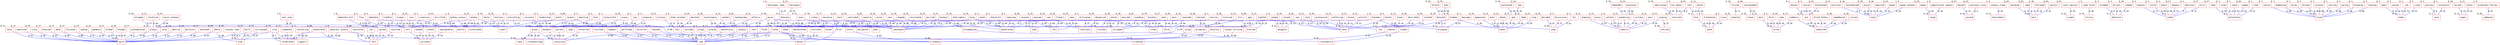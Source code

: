 strict graph  {
	wind	 [color=red,
		fontname=courier,
		shape=box,
		xlabel=0.29];
	earth	 [color=red,
		fontname=courier,
		shape=box,
		xlabel=0.69];
	wind -- earth	 [color=blue,
		fontname=courier,
		label=0.62];
	kabandha	 [color=red,
		fontname=courier,
		shape=box,
		xlabel=0.76];
	wandering	 [color=red,
		fontname=courier,
		shape=box,
		xlabel=0.31];
	kabandha -- wandering	 [color=blue,
		fontname=courier,
		label=0.59];
	sweetly	 [color=red,
		fontname=courier,
		shape=box,
		xlabel=0.31];
	wandering -- sweetly	 [color=blue,
		fontname=courier,
		label=0.15];
	afraid	 [color=red,
		fontname=courier,
		shape=box,
		xlabel=0.35];
	beloved	 [color=red,
		fontname=courier,
		shape=box,
		xlabel=0.29];
	afraid -- beloved	 [color=blue,
		fontname=courier,
		label=0.62];
	bringing	 [color=red,
		fontname=courier,
		shape=box,
		xlabel=0.3];
	beloved -- bringing	 [color=blue,
		fontname=courier,
		label=1.0];
	whole	 [color=red,
		fontname=courier,
		shape=box,
		xlabel=0.26];
	whole -- earth	 [color=blue,
		fontname=courier,
		label=0.62];
	army	 [color=red,
		fontname=courier,
		shape=box,
		xlabel=0.35];
	whole -- army	 [color=blue,
		fontname=courier,
		label=0.48];
	destroy	 [color=red,
		fontname=courier,
		shape=box,
		xlabel=0.29];
	destroy -- earth	 [color=blue,
		fontname=courier,
		label=0.62];
	married	 [color=red,
		fontname=courier,
		shape=box,
		xlabel=0.35];
	lakshmana	 [color=red,
		fontname=courier,
		shape=box,
		xlabel=0.67];
	married -- lakshmana	 [color=blue,
		fontname=courier,
		label=0.57];
	dont	 [color=red,
		fontname=courier,
		shape=box,
		xlabel=0.76];
	dont -- beloved	 [color=blue,
		fontname=courier,
		label=0.58];
	left	 [color=red,
		fontname=courier,
		shape=box,
		xlabel=0.34];
	returned	 [color=red,
		fontname=courier,
		shape=box,
		xlabel=0.35];
	left -- returned	 [color=blue,
		fontname=courier,
		label=0.6];
	form	 [color=red,
		fontname=courier,
		shape=box,
		xlabel=0.3];
	left -- form	 [color=blue,
		fontname=courier,
		label=0.63];
	bond	 [color=red,
		fontname=courier,
		shape=box,
		xlabel=0.3];
	form -- bond	 [color=blue,
		fontname=courier,
		label=0.18];
	ravanas	 [color=red,
		fontname=courier,
		shape=box,
		xlabel=0.85];
	fell	 [color=red,
		fontname=courier,
		shape=box,
		xlabel=0.35];
	ravanas -- fell	 [color=blue,
		fontname=courier,
		label=0.56];
	penetrated	 [color=red,
		fontname=courier,
		shape=box,
		xlabel=0.43];
	ravanas -- penetrated	 [color=blue,
		fontname=courier,
		label=0.5];
	take	 [color=red,
		fontname=courier,
		shape=box,
		xlabel=0.37];
	ravanas -- take	 [color=blue,
		fontname=courier,
		label=0.25];
	encounter	 [color=red,
		fontname=courier,
		shape=box,
		xlabel=0.26];
	encounter -- wandering	 [color=blue,
		fontname=courier,
		label=0.66];
	flying	 [color=red,
		fontname=courier,
		shape=box,
		xlabel=0.26];
	jeweled	 [color=red,
		fontname=courier,
		shape=box,
		xlabel=0.35];
	flying -- jeweled	 [color=blue,
		fontname=courier,
		label=0.71];
	sita	 [color=red,
		fontname=courier,
		shape=box,
		xlabel=0.76];
	sita -- earth	 [color=blue,
		fontname=courier,
		label=0.6];
	celebrated	 [color=red,
		fontname=courier,
		shape=box,
		xlabel=0.34];
	sita -- celebrated	 [color=blue,
		fontname=courier,
		label=0.3];
	support	 [color=red,
		fontname=courier,
		shape=box,
		xlabel=0.3];
	sita -- support	 [color=blue,
		fontname=courier,
		label=0.49];
	shurpanakha	 [color=red,
		fontname=courier,
		shape=box,
		xlabel=0.84];
	claws	 [color=red,
		fontname=courier,
		shape=box,
		xlabel=0.26];
	shurpanakha -- claws	 [color=blue,
		fontname=courier,
		label=0.42];
	declares	 [color=red,
		fontname=courier,
		shape=box,
		xlabel=0.26];
	declares -- earth	 [color=blue,
		fontname=courier,
		label=0.62];
	passed	 [color=red,
		fontname=courier,
		shape=box,
		xlabel=0.35];
	passed -- fell	 [color=blue,
		fontname=courier,
		label=0.64];
	imprisoned	 [color=red,
		fontname=courier,
		shape=box,
		xlabel=0.35];
	imprisoned -- returned	 [color=blue,
		fontname=courier,
		label=0.59];
	"hut empty"	 [color=red,
		fontname=courier,
		shape=box,
		xlabel=1.0];
	"hut empty" -- returned	 [color=blue,
		fontname=courier,
		label=0.62];
	flowers	 [color=red,
		fontname=courier,
		shape=box,
		xlabel=0.29];
	flowers -- fell	 [color=blue,
		fontname=courier,
		label=0.64];
	upon	 [color=red,
		fontname=courier,
		shape=box,
		xlabel=0.29];
	upon -- fell	 [color=blue,
		fontname=courier,
		label=0.64];
	king	 [color=red,
		fontname=courier,
		shape=box,
		xlabel=0.26];
	king -- lakshmana	 [color=blue,
		fontname=courier,
		label=0.39];
	king -- penetrated	 [color=blue,
		fontname=courier,
		label=0.52];
	stripped	 [color=red,
		fontname=courier,
		shape=box,
		xlabel=0.36];
	king -- stripped	 [color=blue,
		fontname=courier,
		label=0.34];
	accepted	 [color=red,
		fontname=courier,
		shape=box,
		xlabel=0.36];
	king -- accepted	 [color=blue,
		fontname=courier,
		label=0.34];
	delighted	 [color=red,
		fontname=courier,
		shape=box,
		xlabel=0.34];
	king -- delighted	 [color=blue,
		fontname=courier,
		label=0.4];
	always	 [color=red,
		fontname=courier,
		shape=box,
		xlabel=0.31];
	king -- always	 [color=blue,
		fontname=courier,
		label=0.69];
	always -- earth	 [color=blue,
		fontname=courier,
		label=0.86];
	die	 [color=red,
		fontname=courier,
		shape=box,
		xlabel=0.33];
	committed	 [color=red,
		fontname=courier,
		shape=box,
		xlabel=0.36];
	die -- committed	 [color=blue,
		fontname=courier,
		label=0.34];
	alone	 [color=red,
		fontname=courier,
		shape=box,
		xlabel=0.28];
	alone -- stripped	 [color=blue,
		fontname=courier,
		label=0.37];
	clothed	 [color=red,
		fontname=courier,
		shape=box,
		xlabel=0.36];
	alone -- clothed	 [color=blue,
		fontname=courier,
		label=0.37];
	mistress	 [color=red,
		fontname=courier,
		shape=box,
		xlabel=0.31];
	maid	 [color=red,
		fontname=courier,
		shape=box,
		xlabel=0.36];
	mistress -- maid	 [color=blue,
		fontname=courier,
		label=0.4];
	hunchbacked	 [color=red,
		fontname=courier,
		shape=box,
		xlabel=0.36];
	hunchbacked -- maid	 [color=blue,
		fontname=courier,
		label=0.34];
	begin	 [color=red,
		fontname=courier,
		shape=box,
		xlabel=0.28];
	reign	 [color=red,
		fontname=courier,
		shape=box,
		xlabel=0.28];
	begin -- reign	 [color=blue,
		fontname=courier,
		label=0.39];
	place	 [color=red,
		fontname=courier,
		shape=box,
		xlabel=0.28];
	place -- maid	 [color=blue,
		fontname=courier,
		label=0.33];
	beyond	 [color=red,
		fontname=courier,
		shape=box,
		xlabel=0.53];
	ascend	 [color=red,
		fontname=courier,
		shape=box,
		xlabel=0.28];
	beyond -- ascend	 [color=blue,
		fontname=courier,
		label=0.33];
	dasharatha	 [color=red,
		fontname=courier,
		shape=box,
		xlabel=0.86];
	dasharatha -- celebrated	 [color=blue,
		fontname=courier,
		label=0.3];
	felt	 [color=red,
		fontname=courier,
		shape=box,
		xlabel=0.36];
	dasharatha -- felt	 [color=blue,
		fontname=courier,
		label=0.34];
	suddenly	 [color=red,
		fontname=courier,
		shape=box,
		xlabel=0.31];
	suddenly -- committed	 [color=blue,
		fontname=courier,
		label=0.34];
	arrow	 [color=red,
		fontname=courier,
		shape=box,
		xlabel=0.31];
	suddenly -- arrow	 [color=blue,
		fontname=courier,
		label=0.39];
	insisted	 [color=red,
		fontname=courier,
		shape=box,
		xlabel=0.36];
	mother	 [color=red,
		fontname=courier,
		shape=box,
		xlabel=0.51];
	insisted -- mother	 [color=blue,
		fontname=courier,
		label=0.41];
	resolved	 [color=red,
		fontname=courier,
		shape=box,
		xlabel=0.36];
	resolved -- felt	 [color=blue,
		fontname=courier,
		label=0.34];
	vasishtha	 [color=red,
		fontname=courier,
		shape=box,
		xlabel=0.88];
	vasishtha -- felt	 [color=blue,
		fontname=courier,
		label=0.34];
	mourned	 [color=red,
		fontname=courier,
		shape=box,
		xlabel=0.36];
	mourned -- stripped	 [color=blue,
		fontname=courier,
		label=0.34];
	keep	 [color=red,
		fontname=courier,
		shape=box,
		xlabel=0.36];
	keep -- mother	 [color=blue,
		fontname=courier,
		label=0.35];
	"blind father"	 [color=red,
		fontname=courier,
		shape=box,
		xlabel=1.0];
	"blind father" -- committed	 [color=blue,
		fontname=courier,
		label=0.34];
	"uneasy sleep"	 [color=red,
		fontname=courier,
		shape=box,
		xlabel=1.0];
	banishment	 [color=red,
		fontname=courier,
		shape=box,
		xlabel=0.31];
	"uneasy sleep" -- banishment	 [color=blue,
		fontname=courier,
		label=0.34];
	caused	 [color=red,
		fontname=courier,
		shape=box,
		xlabel=0.33];
	caused -- felt	 [color=blue,
		fontname=courier,
		label=0.34];
	hill	 [color=red,
		fontname=courier,
		shape=box,
		xlabel=0.37];
	surveyed	 [color=red,
		fontname=courier,
		shape=box,
		xlabel=0.43];
	hill -- surveyed	 [color=blue,
		fontname=courier,
		label=0.55];
	"everyone lives"	 [color=red,
		fontname=courier,
		shape=box,
		xlabel=0.32];
	"everyone lives" -- ascend	 [color=blue,
		fontname=courier,
		label=0.4];
	satyavan	 [color=red,
		fontname=courier,
		shape=box,
		xlabel=0.83];
	must	 [color=red,
		fontname=courier,
		shape=box,
		xlabel=0.28];
	satyavan -- must	 [color=blue,
		fontname=courier,
		label=0.33];
	ayodhya	 [color=red,
		fontname=courier,
		shape=box,
		xlabel=0.67];
	ayodhya -- stripped	 [color=blue,
		fontname=courier,
		label=0.33];
	ruled	 [color=red,
		fontname=courier,
		shape=box,
		xlabel=0.3];
	ayodhya -- ruled	 [color=blue,
		fontname=courier,
		label=0.39];
	reported	 [color=red,
		fontname=courier,
		shape=box,
		xlabel=0.36];
	reported -- maid	 [color=blue,
		fontname=courier,
		label=0.34];
	yama	 [color=red,
		fontname=courier,
		shape=box,
		xlabel=0.83];
	yama -- must	 [color=blue,
		fontname=courier,
		label=0.31];
	went	 [color=red,
		fontname=courier,
		shape=box,
		xlabel=0.27];
	went -- stripped	 [color=blue,
		fontname=courier,
		label=0.34];
	forth	 [color=red,
		fontname=courier,
		shape=box,
		xlabel=0.34];
	went -- forth	 [color=blue,
		fontname=courier,
		label=0.64];
	affairs	 [color=red,
		fontname=courier,
		shape=box,
		xlabel=0.31];
	placed	 [color=red,
		fontname=courier,
		shape=box,
		xlabel=0.27];
	affairs -- placed	 [color=blue,
		fontname=courier,
		label=0.45];
	had	 [color=red,
		fontname=courier,
		shape=box,
		xlabel=0.48];
	placed -- had	 [color=blue,
		fontname=courier,
		label=1.0];
	kausalya	 [color=red,
		fontname=courier,
		shape=box,
		xlabel=0.77];
	kausalya -- lakshmana	 [color=blue,
		fontname=courier,
		label=0.52];
	kausalya -- mother	 [color=blue,
		fontname=courier,
		label=0.33];
	learned	 [color=red,
		fontname=courier,
		shape=box,
		xlabel=0.36];
	learned -- accepted	 [color=blue,
		fontname=courier,
		label=0.33];
	remembered	 [color=red,
		fontname=courier,
		shape=box,
		xlabel=0.36];
	remembered -- committed	 [color=blue,
		fontname=courier,
		label=0.34];
	"magnificent speech"	 [color=red,
		fontname=courier,
		shape=box,
		xlabel=1.0];
	"magnificent speech" -- reign	 [color=blue,
		fontname=courier,
		label=0.34];
	sovereignty	 [color=red,
		fontname=courier,
		shape=box,
		xlabel=0.28];
	sovereignty -- placed	 [color=blue,
		fontname=courier,
		label=0.42];
	followed	 [color=red,
		fontname=courier,
		shape=box,
		xlabel=0.36];
	followed -- must	 [color=blue,
		fontname=courier,
		label=0.34];
	bharata	 [color=red,
		fontname=courier,
		shape=box,
		xlabel=0.6];
	bharata -- lakshmana	 [color=blue,
		fontname=courier,
		label=0.39];
	dasharathas	 [color=red,
		fontname=courier,
		shape=box,
		xlabel=0.73];
	bharata -- dasharathas	 [color=blue,
		fontname=courier,
		label=0.32];
	sandals	 [color=red,
		fontname=courier,
		shape=box,
		xlabel=0.31];
	sandals -- placed	 [color=blue,
		fontname=courier,
		label=0.39];
	nandigrama	 [color=red,
		fontname=courier,
		shape=box,
		xlabel=0.83];
	nandigrama -- placed	 [color=blue,
		fontname=courier,
		label=0.33];
	queen	 [color=red,
		fontname=courier,
		shape=box,
		xlabel=0.53];
	queen -- maid	 [color=blue,
		fontname=courier,
		label=0.34];
	was	 [color=red,
		fontname=courier,
		shape=box,
		xlabel=0.42];
	was -- accepted	 [color=blue,
		fontname=courier,
		label=0.34];
	daughter	 [color=red,
		fontname=courier,
		shape=box,
		xlabel=0.42];
	was -- daughter	 [color=blue,
		fontname=courier,
		label=0.33];
	mate	 [color=red,
		fontname=courier,
		shape=box,
		xlabel=0.31];
	was -- mate	 [color=blue,
		fontname=courier,
		label=0.27];
	set	 [color=red,
		fontname=courier,
		shape=box,
		xlabel=0.3];
	was -- set	 [color=blue,
		fontname=courier,
		label=1.0];
	tortured	 [color=red,
		fontname=courier,
		shape=box,
		xlabel=0.36];
	tortured -- accepted	 [color=blue,
		fontname=courier,
		label=0.34];
	gives	 [color=red,
		fontname=courier,
		shape=box,
		xlabel=0.28];
	gives -- delighted	 [color=blue,
		fontname=courier,
		label=0.39];
	gives -- placed	 [color=blue,
		fontname=courier,
		label=0.36];
	kusha	 [color=red,
		fontname=courier,
		shape=box,
		xlabel=0.87];
	gives -- kusha	 [color=blue,
		fontname=courier,
		label=0.86];
	erected	 [color=red,
		fontname=courier,
		shape=box,
		xlabel=0.37];
	gives -- erected	 [color=blue,
		fontname=courier,
		label=0.64];
	"queen kaikeyi"	 [color=red,
		fontname=courier,
		shape=box,
		xlabel=1.0];
	"queen kaikeyi" -- maid	 [color=blue,
		fontname=courier,
		label=0.34];
	savitri	 [color=red,
		fontname=courier,
		shape=box,
		xlabel=0.83];
	savitri -- must	 [color=blue,
		fontname=courier,
		label=0.32];
	returns	 [color=red,
		fontname=courier,
		shape=box,
		xlabel=0.3];
	returns -- bringing	 [color=blue,
		fontname=courier,
		label=0.53];
	returns -- placed	 [color=blue,
		fontname=courier,
		label=0.35];
	cursed	 [color=red,
		fontname=courier,
		shape=box,
		xlabel=0.36];
	cursed -- committed	 [color=blue,
		fontname=courier,
		label=0.34];
	son	 [color=red,
		fontname=courier,
		shape=box,
		xlabel=0.26];
	son -- felt	 [color=blue,
		fontname=courier,
		label=0.34];
	great	 [color=red,
		fontname=courier,
		shape=box,
		xlabel=0.26];
	rishyashringa	 [color=red,
		fontname=courier,
		shape=box,
		xlabel=0.83];
	great -- rishyashringa	 [color=blue,
		fontname=courier,
		label=0.66];
	lava	 [color=red,
		fontname=courier,
		shape=box,
		xlabel=0.64];
	great -- lava	 [color=blue,
		fontname=courier,
		label=0.89];
	rejoicing	 [color=red,
		fontname=courier,
		shape=box,
		xlabel=0.31];
	great -- rejoicing	 [color=blue,
		fontname=courier,
		label=0.61];
	"court advisor"	 [color=red,
		fontname=courier,
		shape=box,
		xlabel=0.81];
	urged	 [color=red,
		fontname=courier,
		shape=box,
		xlabel=0.31];
	"court advisor" -- urged	 [color=blue,
		fontname=courier,
		label=0.39];
	kaikeyi	 [color=red,
		fontname=courier,
		shape=box,
		xlabel=0.72];
	kaikeyi -- lakshmana	 [color=blue,
		fontname=courier,
		label=0.39];
	kosalas	 [color=red,
		fontname=courier,
		shape=box,
		xlabel=0.79];
	kosalas -- ruled	 [color=blue,
		fontname=courier,
		label=0.39];
	videha	 [color=red,
		fontname=courier,
		shape=box,
		xlabel=0.83];
	vishvamitra	 [color=red,
		fontname=courier,
		shape=box,
		xlabel=0.91];
	videha -- vishvamitra	 [color=blue,
		fontname=courier,
		label=0.39];
	"elder brother"	 [color=red,
		fontname=courier,
		shape=box,
		xlabel=1.0];
	four	 [color=red,
		fontname=courier,
		shape=box,
		xlabel=0.31];
	"elder brother" -- four	 [color=blue,
		fontname=courier,
		label=0.39];
	four -- had	 [color=blue,
		fontname=courier,
		label=0.53];
	were	 [color=red,
		fontname=courier,
		shape=box,
		xlabel=0.65];
	were -- forth	 [color=blue,
		fontname=courier,
		label=0.34];
	devoted	 [color=red,
		fontname=courier,
		shape=box,
		xlabel=0.34];
	devoted -- four	 [color=blue,
		fontname=courier,
		label=0.39];
	vishnu	 [color=red,
		fontname=courier,
		shape=box,
		xlabel=0.78];
	vishnu -- lakshmana	 [color=blue,
		fontname=courier,
		label=0.29];
	vishnu -- kusha	 [color=blue,
		fontname=courier,
		label=0.85];
	lanka	 [color=red,
		fontname=courier,
		shape=box,
		xlabel=0.79];
	lanka -- had	 [color=blue,
		fontname=courier,
		label=0.51];
	lanka -- rejoicing	 [color=blue,
		fontname=courier,
		label=0.09];
	troubled	 [color=red,
		fontname=courier,
		shape=box,
		xlabel=0.34];
	lanka -- troubled	 [color=blue,
		fontname=courier,
		label=0.1];
	vindhya	 [color=red,
		fontname=courier,
		shape=box,
		xlabel=0.84];
	lanka -- vindhya	 [color=blue,
		fontname=courier,
		label=0.68];
	raised	 [color=red,
		fontname=courier,
		shape=box,
		xlabel=0.34];
	raised -- daughter	 [color=blue,
		fontname=courier,
		label=0.39];
	shatrughna	 [color=red,
		fontname=courier,
		shape=box,
		xlabel=0.78];
	shatrughna -- lakshmana	 [color=blue,
		fontname=courier,
		label=0.39];
	bore	 [color=red,
		fontname=courier,
		shape=box,
		xlabel=0.42];
	bore -- lakshmana	 [color=blue,
		fontname=courier,
		label=0.4];
	"come forth"	 [color=red,
		fontname=courier,
		shape=box,
		xlabel=1.0];
	furrow	 [color=red,
		fontname=courier,
		shape=box,
		xlabel=0.54];
	"come forth" -- furrow	 [color=blue,
		fontname=courier,
		label=0.39];
	fire	 [color=red,
		fontname=courier,
		shape=box,
		xlabel=0.31];
	fire -- had	 [color=blue,
		fontname=courier,
		label=0.39];
	fire -- erected	 [color=blue,
		fontname=courier,
		label=0.32];
	janaka	 [color=red,
		fontname=courier,
		shape=box,
		xlabel=1.0];
	janaka -- daughter	 [color=blue,
		fontname=courier,
		label=0.19];
	concluded	 [color=red,
		fontname=courier,
		shape=box,
		xlabel=0.34];
	concluded -- lakshmana	 [color=blue,
		fontname=courier,
		label=0.58];
	possessed	 [color=red,
		fontname=courier,
		shape=box,
		xlabel=0.34];
	god	 [color=red,
		fontname=courier,
		shape=box,
		xlabel=0.31];
	possessed -- god	 [color=blue,
		fontname=courier,
		label=0.39];
	meter	 [color=red,
		fontname=courier,
		shape=box,
		xlabel=0.31];
	god -- meter	 [color=blue,
		fontname=courier,
		label=0.39];
	sumitra	 [color=red,
		fontname=courier,
		shape=box,
		xlabel=0.83];
	sumitra -- lakshmana	 [color=blue,
		fontname=courier,
		label=0.39];
	rewarded	 [color=red,
		fontname=courier,
		shape=box,
		xlabel=0.34];
	rewarded -- forth	 [color=blue,
		fontname=courier,
		label=0.44];
	wives	 [color=red,
		fontname=courier,
		shape=box,
		xlabel=0.34];
	wives -- lakshmana	 [color=blue,
		fontname=courier,
		label=0.58];
	divided	 [color=red,
		fontname=courier,
		shape=box,
		xlabel=0.34];
	divided -- had	 [color=blue,
		fontname=courier,
		label=0.39];
	heaven	 [color=red,
		fontname=courier,
		shape=box,
		xlabel=0.34];
	heaven -- troubled	 [color=blue,
		fontname=courier,
		label=0.37];
	sons	 [color=red,
		fontname=courier,
		shape=box,
		xlabel=0.34];
	sons -- lakshmana	 [color=blue,
		fontname=courier,
		label=0.88];
	princes	 [color=red,
		fontname=courier,
		shape=box,
		xlabel=0.53];
	princes -- four	 [color=blue,
		fontname=courier,
		label=0.37];
	bow	 [color=red,
		fontname=courier,
		shape=box,
		xlabel=0.34];
	bow -- god	 [color=blue,
		fontname=courier,
		label=0.39];
	incarnated	 [color=red,
		fontname=courier,
		shape=box,
		xlabel=0.34];
	incarnated -- lakshmana	 [color=blue,
		fontname=courier,
		label=0.88];
	summoned	 [color=red,
		fontname=courier,
		shape=box,
		xlabel=0.37];
	summoned -- celebrated	 [color=blue,
		fontname=courier,
		label=0.29];
	accompanied	 [color=red,
		fontname=courier,
		shape=box,
		xlabel=0.37];
	accompanied -- vishvamitra	 [color=blue,
		fontname=courier,
		label=0.38];
	monkeys	 [color=red,
		fontname=courier,
		shape=box,
		xlabel=0.43];
	monkeys -- rejoicing	 [color=blue,
		fontname=courier,
		label=0.34];
	bade	 [color=red,
		fontname=courier,
		shape=box,
		xlabel=0.31];
	bade -- meter	 [color=blue,
		fontname=courier,
		label=0.39];
	hopping	 [color=red,
		fontname=courier,
		shape=box,
		xlabel=0.31];
	hopping -- sweetly	 [color=blue,
		fontname=courier,
		label=0.25];
	grass	 [color=red,
		fontname=courier,
		shape=box,
		xlabel=0.31];
	grass -- sweetly	 [color=blue,
		fontname=courier,
		label=0.25];
	pronounced	 [color=red,
		fontname=courier,
		shape=box,
		xlabel=0.44];
	pronounced -- mate	 [color=blue,
		fontname=courier,
		label=0.39];
	sing	 [color=red,
		fontname=courier,
		shape=box,
		xlabel=0.31];
	sing -- meter	 [color=blue,
		fontname=courier,
		label=0.39];
	weltering	 [color=red,
		fontname=courier,
		shape=box,
		xlabel=0.31];
	weltering -- mate	 [color=blue,
		fontname=courier,
		label=0.16];
	valmiki	 [color=red,
		fontname=courier,
		shape=box,
		xlabel=1.0];
	valmiki -- sweetly	 [color=blue,
		fontname=courier,
		label=0.0];
	male	 [color=red,
		fontname=courier,
		shape=box,
		xlabel=0.31];
	male -- arrow	 [color=blue,
		fontname=courier,
		label=0.39];
	blood	 [color=red,
		fontname=courier,
		shape=box,
		xlabel=0.31];
	blood -- mate	 [color=blue,
		fontname=courier,
		label=0.21];
	appeared	 [color=red,
		fontname=courier,
		shape=box,
		xlabel=0.34];
	appeared -- meter	 [color=blue,
		fontname=courier,
		label=1.0];
	singing	 [color=red,
		fontname=courier,
		shape=box,
		xlabel=0.31];
	singing -- sweetly	 [color=blue,
		fontname=courier,
		label=0.25];
	noticed	 [color=red,
		fontname=courier,
		shape=box,
		xlabel=0.44];
	singing -- noticed	 [color=blue,
		fontname=courier,
		label=0.25];
	bird	 [color=red,
		fontname=courier,
		shape=box,
		xlabel=0.4];
	bird -- arrow	 [color=blue,
		fontname=courier,
		label=0.39];
	pitiful	 [color=red,
		fontname=courier,
		shape=box,
		xlabel=0.31];
	pitiful -- mate	 [color=blue,
		fontname=courier,
		label=0.32];
	curlews	 [color=red,
		fontname=courier,
		shape=box,
		xlabel=0.31];
	curlews -- sweetly	 [color=blue,
		fontname=courier,
		label=0.26];
	hunter	 [color=red,
		fontname=courier,
		shape=box,
		xlabel=0.4];
	hunter -- mate	 [color=blue,
		fontname=courier,
		label=0.39];
	came	 [color=red,
		fontname=courier,
		shape=box,
		xlabel=0.44];
	came -- arrow	 [color=blue,
		fontname=courier,
		label=0.39];
	tones	 [color=red,
		fontname=courier,
		shape=box,
		xlabel=0.31];
	tones -- mate	 [color=blue,
		fontname=courier,
		label=0.34];
	poet	 [color=red,
		fontname=courier,
		shape=box,
		xlabel=0.31];
	poet -- meter	 [color=blue,
		fontname=courier,
		label=0.39];
	deeds	 [color=red,
		fontname=courier,
		shape=box,
		xlabel=0.31];
	deeds -- meter	 [color=blue,
		fontname=courier,
		label=0.39];
	pair	 [color=red,
		fontname=courier,
		shape=box,
		xlabel=0.31];
	pair -- sweetly	 [color=blue,
		fontname=courier,
		label=0.33];
	pity	 [color=red,
		fontname=courier,
		shape=box,
		xlabel=0.31];
	pity -- mate	 [color=blue,
		fontname=courier,
		label=0.35];
	brahma	 [color=red,
		fontname=courier,
		shape=box,
		xlabel=0.78];
	brahma -- meter	 [color=blue,
		fontname=courier,
		label=0.26];
	brahma -- heaven	 [color=blue,
		fontname=courier,
		label=0.84];
	mouth	 [color=red,
		fontname=courier,
		shape=box,
		xlabel=0.31];
	mouth -- form	 [color=blue,
		fontname=courier,
		label=0.39];
	kingdom	 [color=red,
		fontname=courier,
		shape=box,
		xlabel=0.3];
	dominion	 [color=red,
		fontname=courier,
		shape=box,
		xlabel=0.3];
	kingdom -- dominion	 [color=blue,
		fontname=courier,
		label=0.0];
	ravana	 [color=red,
		fontname=courier,
		shape=box,
		xlabel=0.84];
	ravana -- always	 [color=blue,
		fontname=courier,
		label=0.18];
	ravana -- vindhya	 [color=blue,
		fontname=courier,
		label=0.68];
	helpless	 [color=red,
		fontname=courier,
		shape=box,
		xlabel=0.3];
	helpless -- vindhya	 [color=blue,
		fontname=courier,
		label=0.65];
	however	 [color=red,
		fontname=courier,
		shape=box,
		xlabel=0.3];
	snake	 [color=red,
		fontname=courier,
		shape=box,
		xlabel=0.3];
	however -- snake	 [color=blue,
		fontname=courier,
		label=0.71];
	lake	 [color=red,
		fontname=courier,
		shape=box,
		xlabel=0.57];
	melancholy	 [color=red,
		fontname=courier,
		shape=box,
		xlabel=0.3];
	lake -- melancholy	 [color=blue,
		fontname=courier,
		label=0.59];
	nature	 [color=red,
		fontname=courier,
		shape=box,
		xlabel=0.3];
	loved	 [color=red,
		fontname=courier,
		shape=box,
		xlabel=0.44];
	nature -- loved	 [color=blue,
		fontname=courier,
		label=0.68];
	child	 [color=red,
		fontname=courier,
		shape=box,
		xlabel=0.3];
	child -- snake	 [color=blue,
		fontname=courier,
		label=0.69];
	awakening	 [color=red,
		fontname=courier,
		shape=box,
		xlabel=0.3];
	awakening -- loved	 [color=blue,
		fontname=courier,
		label=0.68];
	"monkey armies"	 [color=red,
		fontname=courier,
		shape=box,
		xlabel=1.0];
	kishkindha	 [color=red,
		fontname=courier,
		shape=box,
		xlabel=0.84];
	"monkey armies" -- kishkindha	 [color=blue,
		fontname=courier,
		label=0.68];
	battle	 [color=red,
		fontname=courier,
		shape=box,
		xlabel=0.31];
	"monkey armies" -- battle	 [color=blue,
		fontname=courier,
		label=0.68];
	monkey	 [color=red,
		fontname=courier,
		shape=box,
		xlabel=0.35];
	monkey -- hill	 [color=blue,
		fontname=courier,
		label=0.55];
	monkey -- kishkindha	 [color=blue,
		fontname=courier,
		label=0.68];
	monkey -- battle	 [color=blue,
		fontname=courier,
		label=0.68];
	night	 [color=red,
		fontname=courier,
		shape=box,
		xlabel=0.31];
	monkey -- night	 [color=blue,
		fontname=courier,
		label=0.25];
	mahendra	 [color=red,
		fontname=courier,
		shape=box,
		xlabel=0.9];
	mahendra -- caused	 [color=blue,
		fontname=courier,
		label=0.53];
	mahendra -- hill	 [color=blue,
		fontname=courier,
		label=0.53];
	leap	 [color=red,
		fontname=courier,
		shape=box,
		xlabel=0.3];
	mahendra -- leap	 [color=blue,
		fontname=courier,
		label=0.62];
	wings	 [color=red,
		fontname=courier,
		shape=box,
		xlabel=0.3];
	wings -- had	 [color=blue,
		fontname=courier,
		label=0.64];
	adventures	 [color=red,
		fontname=courier,
		shape=box,
		xlabel=0.3];
	adventures -- had	 [color=blue,
		fontname=courier,
		label=0.53];
	decided	 [color=red,
		fontname=courier,
		shape=box,
		xlabel=0.44];
	jump	 [color=red,
		fontname=courier,
		shape=box,
		xlabel=0.44];
	decided -- jump	 [color=blue,
		fontname=courier,
		label=0.57];
	mount	 [color=red,
		fontname=courier,
		shape=box,
		xlabel=0.51];
	mount -- night	 [color=blue,
		fontname=courier,
		label=0.22];
	mount -- leap	 [color=blue,
		fontname=courier,
		label=0.62];
	host	 [color=red,
		fontname=courier,
		shape=box,
		xlabel=0.3];
	host -- monkeys	 [color=blue,
		fontname=courier,
		label=0.68];
	jatayus	 [color=red,
		fontname=courier,
		shape=box,
		xlabel=0.63];
	jatayus -- had	 [color=blue,
		fontname=courier,
		label=0.61];
	friendship	 [color=red,
		fontname=courier,
		shape=box,
		xlabel=0.3];
	friendship -- bond	 [color=blue,
		fontname=courier,
		label=0.18];
	discussion	 [color=red,
		fontname=courier,
		shape=box,
		xlabel=0.3];
	discussion -- jump	 [color=blue,
		fontname=courier,
		label=0.57];
	birds	 [color=red,
		fontname=courier,
		shape=box,
		xlabel=0.3];
	birds -- loved	 [color=blue,
		fontname=courier,
		label=0.68];
	described	 [color=red,
		fontname=courier,
		shape=box,
		xlabel=0.44];
	described -- set	 [color=blue,
		fontname=courier,
		label=0.34];
	leadership	 [color=red,
		fontname=courier,
		shape=box,
		xlabel=0.3];
	leadership -- monkeys	 [color=blue,
		fontname=courier,
		label=0.68];
	distant	 [color=red,
		fontname=courier,
		shape=box,
		xlabel=0.3];
	distant -- loved	 [color=blue,
		fontname=courier,
		label=0.68];
	angry	 [color=red,
		fontname=courier,
		shape=box,
		xlabel=0.3];
	angry -- snake	 [color=blue,
		fontname=courier,
		label=0.69];
	located	 [color=red,
		fontname=courier,
		shape=box,
		xlabel=0.44];
	located -- set	 [color=blue,
		fontname=courier,
		label=0.61];
	race	 [color=red,
		fontname=courier,
		shape=box,
		xlabel=0.3];
	race -- had	 [color=blue,
		fontname=courier,
		label=0.58];
	ocean	 [color=red,
		fontname=courier,
		shape=box,
		xlabel=0.26];
	ocean -- monkeys	 [color=blue,
		fontname=courier,
		label=0.55];
	ocean -- leap	 [color=blue,
		fontname=courier,
		label=0.65];
	angada	 [color=red,
		fontname=courier,
		shape=box,
		xlabel=0.78];
	angada -- accompanied	 [color=blue,
		fontname=courier,
		label=0.48];
	angada -- monkeys	 [color=blue,
		fontname=courier,
		label=0.48];
	despair	 [color=red,
		fontname=courier,
		shape=box,
		xlabel=0.37];
	despair -- snake	 [color=blue,
		fontname=courier,
		label=0.72];
	"ravana carrying"	 [color=red,
		fontname=courier,
		shape=box,
		xlabel=1.0];
	"ravana carrying" -- vindhya	 [color=blue,
		fontname=courier,
		label=0.68];
	driven	 [color=red,
		fontname=courier,
		shape=box,
		xlabel=0.3];
	driven -- dominion	 [color=blue,
		fontname=courier,
		label=0.19];
	far	 [color=red,
		fontname=courier,
		shape=box,
		xlabel=0.3];
	far -- jump	 [color=blue,
		fontname=courier,
		label=0.61];
	sinks	 [color=red,
		fontname=courier,
		shape=box,
		xlabel=0.3];
	sinks -- melancholy	 [color=blue,
		fontname=courier,
		label=0.33];
	close	 [color=red,
		fontname=courier,
		shape=box,
		xlabel=0.3];
	close -- bond	 [color=blue,
		fontname=courier,
		label=0.43];
	destroys	 [color=red,
		fontname=courier,
		shape=box,
		xlabel=0.3];
	destroys -- snake	 [color=blue,
		fontname=courier,
		label=0.7];
	despaired	 [color=red,
		fontname=courier,
		shape=box,
		xlabel=0.44];
	limitless	 [color=red,
		fontname=courier,
		shape=box,
		xlabel=0.3];
	despaired -- limitless	 [color=blue,
		fontname=courier,
		label=0.61];
	soon	 [color=red,
		fontname=courier,
		shape=box,
		xlabel=0.31];
	soon -- kusha	 [color=blue,
		fontname=courier,
		label=0.88];
	meet	 [color=red,
		fontname=courier,
		shape=box,
		xlabel=0.45];
	soon -- meet	 [color=blue,
		fontname=courier,
		label=0.55];
	kills	 [color=red,
		fontname=courier,
		shape=box,
		xlabel=0.37];
	kills -- snake	 [color=blue,
		fontname=courier,
		label=0.72];
	arouses	 [color=red,
		fontname=courier,
		shape=box,
		xlabel=0.3];
	arouses -- loved	 [color=blue,
		fontname=courier,
		label=0.68];
	since	 [color=red,
		fontname=courier,
		shape=box,
		xlabel=0.3];
	since -- vindhya	 [color=blue,
		fontname=courier,
		label=0.62];
	reach	 [color=red,
		fontname=courier,
		shape=box,
		xlabel=0.3];
	reach -- melancholy	 [color=blue,
		fontname=courier,
		label=0.59];
	saw	 [color=red,
		fontname=courier,
		shape=box,
		xlabel=0.43];
	saw -- penetrated	 [color=blue,
		fontname=courier,
		label=0.51];
	saw -- limitless	 [color=blue,
		fontname=courier,
		label=0.61];
	top	 [color=red,
		fontname=courier,
		shape=box,
		xlabel=0.3];
	top -- leap	 [color=blue,
		fontname=courier,
		label=0.66];
	prepares	 [color=red,
		fontname=courier,
		shape=box,
		xlabel=0.3];
	prepares -- leap	 [color=blue,
		fontname=courier,
		label=0.67];
	calling	 [color=red,
		fontname=courier,
		shape=box,
		xlabel=0.3];
	calling -- loved	 [color=blue,
		fontname=courier,
		label=0.68];
	flown	 [color=red,
		fontname=courier,
		shape=box,
		xlabel=0.3];
	flown -- had	 [color=blue,
		fontname=courier,
		label=0.66];
	spring	 [color=red,
		fontname=courier,
		shape=box,
		xlabel=0.3];
	spring -- loved	 [color=blue,
		fontname=courier,
		label=0.68];
	pampa	 [color=red,
		fontname=courier,
		shape=box,
		xlabel=0.84];
	pampa -- melancholy	 [color=blue,
		fontname=courier,
		label=0.59];
	scorched	 [color=red,
		fontname=courier,
		shape=box,
		xlabel=0.44];
	scorched -- had	 [color=blue,
		fontname=courier,
		label=0.68];
	resourceful	 [color=red,
		fontname=courier,
		shape=box,
		xlabel=0.3];
	resourceful -- monkeys	 [color=blue,
		fontname=courier,
		label=0.68];
	recovering	 [color=red,
		fontname=courier,
		shape=box,
		xlabel=0.3];
	recovering -- support	 [color=blue,
		fontname=courier,
		label=0.68];
	lying	 [color=red,
		fontname=courier,
		shape=box,
		xlabel=0.3];
	lying -- vindhya	 [color=blue,
		fontname=courier,
		label=0.64];
	sampati	 [color=red,
		fontname=courier,
		shape=box,
		xlabel=0.84];
	sampati -- had	 [color=blue,
		fontname=courier,
		label=0.51];
	funk	 [color=red,
		fontname=courier,
		shape=box,
		xlabel=0.3];
	funk -- melancholy	 [color=blue,
		fontname=courier,
		label=0.51];
	blooming	 [color=red,
		fontname=courier,
		shape=box,
		xlabel=0.3];
	blooming -- loved	 [color=blue,
		fontname=courier,
		label=0.68];
	billowing	 [color=red,
		fontname=courier,
		shape=box,
		xlabel=0.3];
	billowing -- limitless	 [color=blue,
		fontname=courier,
		label=0.57];
	robbed	 [color=red,
		fontname=courier,
		shape=box,
		xlabel=0.44];
	robbed -- dominion	 [color=blue,
		fontname=courier,
		label=0.45];
	hanuman	 [color=red,
		fontname=courier,
		shape=box,
		xlabel=1.0];
	hanuman -- hill	 [color=blue,
		fontname=courier,
		label=0.51];
	hanuman -- jump	 [color=blue,
		fontname=courier,
		label=0.38];
	longing	 [color=red,
		fontname=courier,
		shape=box,
		xlabel=0.3];
	longing -- loved	 [color=blue,
		fontname=courier,
		label=0.68];
	slopes	 [color=red,
		fontname=courier,
		shape=box,
		xlabel=0.3];
	slopes -- hill	 [color=blue,
		fontname=courier,
		label=0.54];
	devour	 [color=red,
		fontname=courier,
		shape=box,
		xlabel=0.3];
	devour -- die	 [color=blue,
		fontname=courier,
		label=0.53];
	rose	 [color=red,
		fontname=courier,
		shape=box,
		xlabel=0.43];
	rose -- hill	 [color=blue,
		fontname=courier,
		label=0.52];
	tremble	 [color=red,
		fontname=courier,
		shape=box,
		xlabel=0.3];
	tremble -- hill	 [color=blue,
		fontname=courier,
		label=0.53];
	beautiful	 [color=red,
		fontname=courier,
		shape=box,
		xlabel=0.3];
	beautiful -- penetrated	 [color=blue,
		fontname=courier,
		label=0.49];
	performed	 [color=red,
		fontname=courier,
		shape=box,
		xlabel=0.43];
	performed -- had	 [color=blue,
		fontname=courier,
		label=0.52];
	seemed	 [color=red,
		fontname=courier,
		shape=box,
		xlabel=0.43];
	seemed -- surveyed	 [color=blue,
		fontname=courier,
		label=0.54];
	everything	 [color=red,
		fontname=courier,
		shape=box,
		xlabel=0.3];
	everything -- monkeys	 [color=blue,
		fontname=courier,
		label=0.52];
	almost	 [color=red,
		fontname=courier,
		shape=box,
		xlabel=0.3];
	almost -- surveyed	 [color=blue,
		fontname=courier,
		label=0.54];
	miracles	 [color=red,
		fontname=courier,
		shape=box,
		xlabel=0.3];
	miracles -- had	 [color=blue,
		fontname=courier,
		label=0.53];
	small	 [color=red,
		fontname=courier,
		shape=box,
		xlabel=0.3];
	made	 [color=red,
		fontname=courier,
		shape=box,
		xlabel=0.33];
	small -- made	 [color=blue,
		fontname=courier,
		label=0.53];
	reposing	 [color=red,
		fontname=courier,
		shape=box,
		xlabel=0.3];
	reposing -- penetrated	 [color=blue,
		fontname=courier,
		label=0.52];
	creatures	 [color=red,
		fontname=courier,
		shape=box,
		xlabel=0.3];
	creatures -- hill	 [color=blue,
		fontname=courier,
		label=0.54];
	rescue	 [color=red,
		fontname=courier,
		shape=box,
		xlabel=0.3];
	rescue -- die	 [color=blue,
		fontname=courier,
		label=0.53];
	"mahendra hill"	 [color=red,
		fontname=courier,
		shape=box,
		xlabel=1.0];
	"mahendra hill" -- caused	 [color=blue,
		fontname=courier,
		label=0.53];
	assures	 [color=red,
		fontname=courier,
		shape=box,
		xlabel=0.3];
	save	 [color=red,
		fontname=courier,
		shape=box,
		xlabel=0.3];
	assures -- save	 [color=blue,
		fontname=courier,
		label=0.0];
	certainly	 [color=red,
		fontname=courier,
		shape=box,
		xlabel=0.3];
	certainly -- save	 [color=blue,
		fontname=courier,
		label=0.42];
	sunset	 [color=red,
		fontname=courier,
		shape=box,
		xlabel=0.3];
	sunset -- made	 [color=blue,
		fontname=courier,
		label=0.53];
	message	 [color=red,
		fontname=courier,
		shape=box,
		xlabel=0.3];
	message -- bringing	 [color=blue,
		fontname=courier,
		label=0.53];
	recounts	 [color=red,
		fontname=courier,
		shape=box,
		xlabel=0.3];
	recounts -- monkeys	 [color=blue,
		fontname=courier,
		label=0.52];
	reached	 [color=red,
		fontname=courier,
		shape=box,
		xlabel=0.37];
	reached -- had	 [color=blue,
		fontname=courier,
		label=0.51];
	midst	 [color=red,
		fontname=courier,
		shape=box,
		xlabel=0.3];
	midst -- penetrated	 [color=blue,
		fontname=courier,
		label=0.49];
	impregnable	 [color=red,
		fontname=courier,
		shape=box,
		xlabel=0.3];
	impregnable -- surveyed	 [color=blue,
		fontname=courier,
		label=0.54];
	cat	 [color=red,
		fontname=courier,
		shape=box,
		xlabel=0.3];
	cat -- made	 [color=blue,
		fontname=courier,
		label=0.53];
	terrified	 [color=red,
		fontname=courier,
		shape=box,
		xlabel=0.43];
	terrified -- hill	 [color=blue,
		fontname=courier,
		label=0.52];
	flew	 [color=red,
		fontname=courier,
		shape=box,
		xlabel=0.3];
	flew -- hill	 [color=blue,
		fontname=courier,
		label=0.55];
	awaiting	 [color=red,
		fontname=courier,
		shape=box,
		xlabel=0.3];
	awaiting -- monkeys	 [color=blue,
		fontname=courier,
		label=0.51];
	threatened	 [color=red,
		fontname=courier,
		shape=box,
		xlabel=0.43];
	threatened -- die	 [color=blue,
		fontname=courier,
		label=0.51];
	crept	 [color=red,
		fontname=courier,
		shape=box,
		xlabel=0.3];
	crept -- made	 [color=blue,
		fontname=courier,
		label=0.53];
	goddess	 [color=red,
		fontname=courier,
		shape=box,
		xlabel=0.41];
	goddess -- earth	 [color=blue,
		fontname=courier,
		label=0.93];
	folded	 [color=red,
		fontname=courier,
		shape=box,
		xlabel=0.37];
	folded -- earth	 [color=blue,
		fontname=courier,
		label=0.91];
	thought	 [color=red,
		fontname=courier,
		shape=box,
		xlabel=0.44];
	thought -- earth	 [color=blue,
		fontname=courier,
		label=0.87];
	contemplated	 [color=red,
		fontname=courier,
		shape=box,
		xlabel=0.37];
	contemplated -- earth	 [color=blue,
		fontname=courier,
		label=0.9];
	"downcast glance"	 [color=red,
		fontname=courier,
		shape=box,
		xlabel=1.0];
	"downcast glance" -- earth	 [color=blue,
		fontname=courier,
		label=0.86];
	"downcast glance" -- mother	 [color=blue,
		fontname=courier,
		label=0.86];
	vanished	 [color=red,
		fontname=courier,
		shape=box,
		xlabel=0.37];
	vanished -- earth	 [color=blue,
		fontname=courier,
		label=0.94];
	said	 [color=red,
		fontname=courier,
		shape=box,
		xlabel=0.37];
	said -- earth	 [color=blue,
		fontname=courier,
		label=0.91];
	embraced	 [color=red,
		fontname=courier,
		shape=box,
		xlabel=0.37];
	embraced -- earth	 [color=blue,
		fontname=courier,
		label=0.93];
	truly	 [color=red,
		fontname=courier,
		shape=box,
		xlabel=0.29];
	truly -- earth	 [color=blue,
		fontname=courier,
		label=0.91];
	honored	 [color=red,
		fontname=courier,
		shape=box,
		xlabel=0.37];
	honored -- earth	 [color=blue,
		fontname=courier,
		label=0.89];
	deed	 [color=red,
		fontname=courier,
		shape=box,
		xlabel=0.37];
	deed -- earth	 [color=blue,
		fontname=courier,
		label=0.88];
	finished	 [color=red,
		fontname=courier,
		shape=box,
		xlabel=0.37];
	finished -- earth	 [color=blue,
		fontname=courier,
		label=0.9];
	seated	 [color=red,
		fontname=courier,
		shape=box,
		xlabel=0.37];
	seated -- earth	 [color=blue,
		fontname=courier,
		label=0.93];
	installed	 [color=red,
		fontname=courier,
		shape=box,
		xlabel=0.37];
	installed -- rejoicing	 [color=blue,
		fontname=courier,
		label=0.34];
	relatives	 [color=red,
		fontname=courier,
		shape=box,
		xlabel=0.31];
	relatives -- always	 [color=blue,
		fontname=courier,
		label=0.36];
	"thereupon rama"	 [color=red,
		fontname=courier,
		shape=box,
		xlabel=1.0];
	"thereupon rama" -- bharata	 [color=blue,
		fontname=courier,
		label=0.25];
	"worst enemies"	 [color=red,
		fontname=courier,
		shape=box,
		xlabel=0.33];
	"worst enemies" -- always	 [color=blue,
		fontname=courier,
		label=0.36];
	thereupon	 [color=red,
		fontname=courier,
		shape=box,
		xlabel=0.51];
	thereupon -- bharata	 [color=blue,
		fontname=courier,
		label=0.25];
	versed	 [color=red,
		fontname=courier,
		shape=box,
		xlabel=0.45];
	magic	 [color=red,
		fontname=courier,
		shape=box,
		xlabel=0.31];
	versed -- magic	 [color=blue,
		fontname=courier,
		label=0.23];
	herbs	 [color=red,
		fontname=courier,
		shape=box,
		xlabel=0.35];
	herbs -- night	 [color=blue,
		fontname=courier,
		label=0.25];
	"vast army"	 [color=red,
		fontname=courier,
		shape=box,
		xlabel=1.0];
	"vast army" -- summoned	 [color=blue,
		fontname=courier,
		label=0.25];
	kailasa	 [color=red,
		fontname=courier,
		shape=box,
		xlabel=0.78];
	kailasa -- night	 [color=blue,
		fontname=courier,
		label=0.22];
	"ravanas town"	 [color=red,
		fontname=courier,
		shape=box,
		xlabel=0.33];
	"ravanas town" -- army	 [color=blue,
		fontname=courier,
		label=0.5];
	latter	 [color=red,
		fontname=courier,
		shape=box,
		xlabel=0.31];
	latter -- magic	 [color=blue,
		fontname=courier,
		label=0.35];
	built	 [color=red,
		fontname=courier,
		shape=box,
		xlabel=0.37];
	built -- army	 [color=blue,
		fontname=courier,
		label=0.55];
	buried	 [color=red,
		fontname=courier,
		shape=box,
		xlabel=0.37];
	buried -- rejoicing	 [color=blue,
		fontname=courier,
		label=0.32];
	agni	 [color=red,
		fontname=courier,
		shape=box,
		xlabel=0.84];
	agni -- erected	 [color=blue,
		fontname=courier,
		label=0.2];
	surrounded	 [color=red,
		fontname=courier,
		shape=box,
		xlabel=0.37];
	surrounded -- army	 [color=blue,
		fontname=courier,
		label=0.31];
	"prominent fellow-"	 [color=red,
		fontname=courier,
		shape=box,
		xlabel=1.0];
	jambavan	 [color=red,
		fontname=courier,
		shape=box,
		xlabel=0.84];
	"prominent fellow-" -- jambavan	 [color=blue,
		fontname=courier,
		label=0.25];
	lighted	 [color=red,
		fontname=courier,
		shape=box,
		xlabel=0.37];
	lighted -- erected	 [color=blue,
		fontname=courier,
		label=0.25];
	enraged	 [color=red,
		fontname=courier,
		shape=box,
		xlabel=0.29];
	enraged -- always	 [color=blue,
		fontname=courier,
		label=0.57];
}
